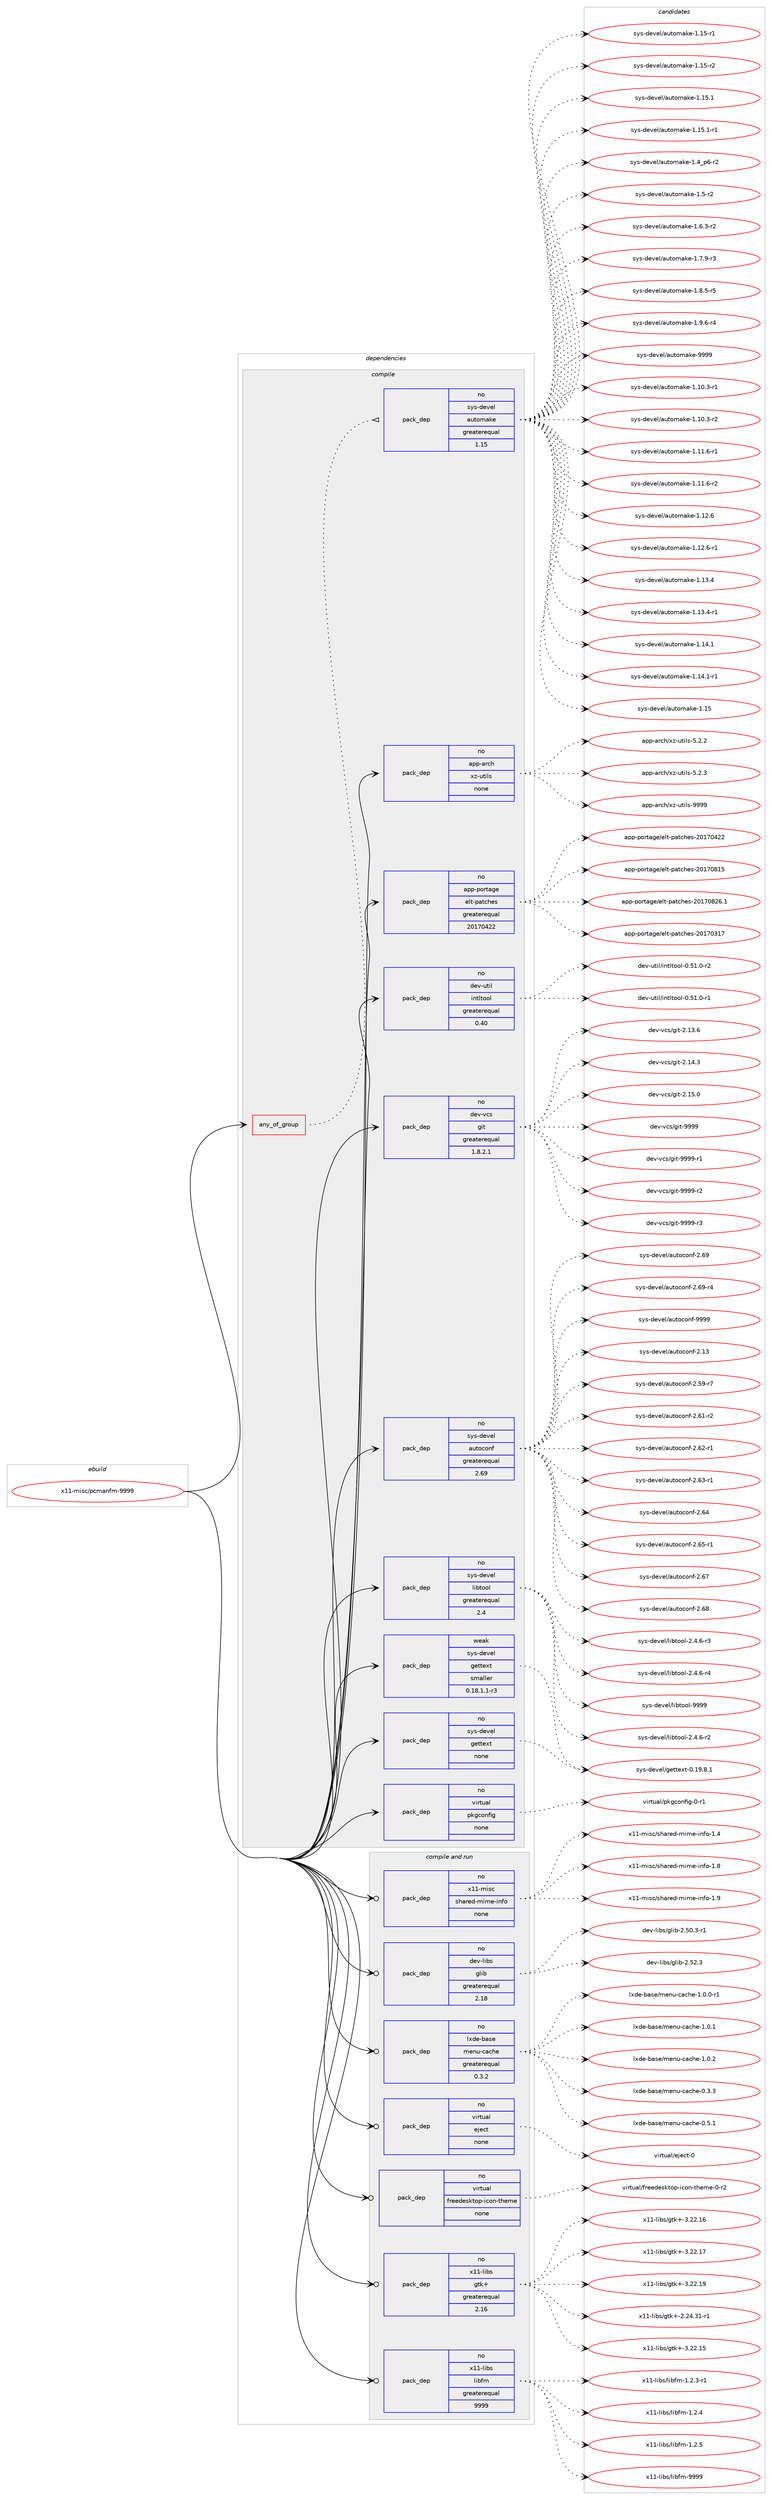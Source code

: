 digraph prolog {

# *************
# Graph options
# *************

newrank=true;
concentrate=true;
compound=true;
graph [rankdir=LR,fontname=Helvetica,fontsize=10,ranksep=1.5];#, ranksep=2.5, nodesep=0.2];
edge  [arrowhead=vee];
node  [fontname=Helvetica,fontsize=10];

# **********
# The ebuild
# **********

subgraph cluster_leftcol {
color=gray;
rank=same;
label=<<i>ebuild</i>>;
id [label="x11-misc/pcmanfm-9999", color=red, width=4, href="../x11-misc/pcmanfm-9999.svg"];
}

# ****************
# The dependencies
# ****************

subgraph cluster_midcol {
color=gray;
label=<<i>dependencies</i>>;
subgraph cluster_compile {
fillcolor="#eeeeee";
style=filled;
label=<<i>compile</i>>;
subgraph any9490 {
dependency523457 [label=<<TABLE BORDER="0" CELLBORDER="1" CELLSPACING="0" CELLPADDING="4"><TR><TD CELLPADDING="10">any_of_group</TD></TR></TABLE>>, shape=none, color=red];subgraph pack390421 {
dependency523458 [label=<<TABLE BORDER="0" CELLBORDER="1" CELLSPACING="0" CELLPADDING="4" WIDTH="220"><TR><TD ROWSPAN="6" CELLPADDING="30">pack_dep</TD></TR><TR><TD WIDTH="110">no</TD></TR><TR><TD>sys-devel</TD></TR><TR><TD>automake</TD></TR><TR><TD>greaterequal</TD></TR><TR><TD>1.15</TD></TR></TABLE>>, shape=none, color=blue];
}
dependency523457:e -> dependency523458:w [weight=20,style="dotted",arrowhead="oinv"];
}
id:e -> dependency523457:w [weight=20,style="solid",arrowhead="vee"];
subgraph pack390422 {
dependency523459 [label=<<TABLE BORDER="0" CELLBORDER="1" CELLSPACING="0" CELLPADDING="4" WIDTH="220"><TR><TD ROWSPAN="6" CELLPADDING="30">pack_dep</TD></TR><TR><TD WIDTH="110">no</TD></TR><TR><TD>app-arch</TD></TR><TR><TD>xz-utils</TD></TR><TR><TD>none</TD></TR><TR><TD></TD></TR></TABLE>>, shape=none, color=blue];
}
id:e -> dependency523459:w [weight=20,style="solid",arrowhead="vee"];
subgraph pack390423 {
dependency523460 [label=<<TABLE BORDER="0" CELLBORDER="1" CELLSPACING="0" CELLPADDING="4" WIDTH="220"><TR><TD ROWSPAN="6" CELLPADDING="30">pack_dep</TD></TR><TR><TD WIDTH="110">no</TD></TR><TR><TD>app-portage</TD></TR><TR><TD>elt-patches</TD></TR><TR><TD>greaterequal</TD></TR><TR><TD>20170422</TD></TR></TABLE>>, shape=none, color=blue];
}
id:e -> dependency523460:w [weight=20,style="solid",arrowhead="vee"];
subgraph pack390424 {
dependency523461 [label=<<TABLE BORDER="0" CELLBORDER="1" CELLSPACING="0" CELLPADDING="4" WIDTH="220"><TR><TD ROWSPAN="6" CELLPADDING="30">pack_dep</TD></TR><TR><TD WIDTH="110">no</TD></TR><TR><TD>dev-util</TD></TR><TR><TD>intltool</TD></TR><TR><TD>greaterequal</TD></TR><TR><TD>0.40</TD></TR></TABLE>>, shape=none, color=blue];
}
id:e -> dependency523461:w [weight=20,style="solid",arrowhead="vee"];
subgraph pack390425 {
dependency523462 [label=<<TABLE BORDER="0" CELLBORDER="1" CELLSPACING="0" CELLPADDING="4" WIDTH="220"><TR><TD ROWSPAN="6" CELLPADDING="30">pack_dep</TD></TR><TR><TD WIDTH="110">no</TD></TR><TR><TD>dev-vcs</TD></TR><TR><TD>git</TD></TR><TR><TD>greaterequal</TD></TR><TR><TD>1.8.2.1</TD></TR></TABLE>>, shape=none, color=blue];
}
id:e -> dependency523462:w [weight=20,style="solid",arrowhead="vee"];
subgraph pack390426 {
dependency523463 [label=<<TABLE BORDER="0" CELLBORDER="1" CELLSPACING="0" CELLPADDING="4" WIDTH="220"><TR><TD ROWSPAN="6" CELLPADDING="30">pack_dep</TD></TR><TR><TD WIDTH="110">no</TD></TR><TR><TD>sys-devel</TD></TR><TR><TD>autoconf</TD></TR><TR><TD>greaterequal</TD></TR><TR><TD>2.69</TD></TR></TABLE>>, shape=none, color=blue];
}
id:e -> dependency523463:w [weight=20,style="solid",arrowhead="vee"];
subgraph pack390427 {
dependency523464 [label=<<TABLE BORDER="0" CELLBORDER="1" CELLSPACING="0" CELLPADDING="4" WIDTH="220"><TR><TD ROWSPAN="6" CELLPADDING="30">pack_dep</TD></TR><TR><TD WIDTH="110">no</TD></TR><TR><TD>sys-devel</TD></TR><TR><TD>gettext</TD></TR><TR><TD>none</TD></TR><TR><TD></TD></TR></TABLE>>, shape=none, color=blue];
}
id:e -> dependency523464:w [weight=20,style="solid",arrowhead="vee"];
subgraph pack390428 {
dependency523465 [label=<<TABLE BORDER="0" CELLBORDER="1" CELLSPACING="0" CELLPADDING="4" WIDTH="220"><TR><TD ROWSPAN="6" CELLPADDING="30">pack_dep</TD></TR><TR><TD WIDTH="110">no</TD></TR><TR><TD>sys-devel</TD></TR><TR><TD>libtool</TD></TR><TR><TD>greaterequal</TD></TR><TR><TD>2.4</TD></TR></TABLE>>, shape=none, color=blue];
}
id:e -> dependency523465:w [weight=20,style="solid",arrowhead="vee"];
subgraph pack390429 {
dependency523466 [label=<<TABLE BORDER="0" CELLBORDER="1" CELLSPACING="0" CELLPADDING="4" WIDTH="220"><TR><TD ROWSPAN="6" CELLPADDING="30">pack_dep</TD></TR><TR><TD WIDTH="110">no</TD></TR><TR><TD>virtual</TD></TR><TR><TD>pkgconfig</TD></TR><TR><TD>none</TD></TR><TR><TD></TD></TR></TABLE>>, shape=none, color=blue];
}
id:e -> dependency523466:w [weight=20,style="solid",arrowhead="vee"];
subgraph pack390430 {
dependency523467 [label=<<TABLE BORDER="0" CELLBORDER="1" CELLSPACING="0" CELLPADDING="4" WIDTH="220"><TR><TD ROWSPAN="6" CELLPADDING="30">pack_dep</TD></TR><TR><TD WIDTH="110">weak</TD></TR><TR><TD>sys-devel</TD></TR><TR><TD>gettext</TD></TR><TR><TD>smaller</TD></TR><TR><TD>0.18.1.1-r3</TD></TR></TABLE>>, shape=none, color=blue];
}
id:e -> dependency523467:w [weight=20,style="solid",arrowhead="vee"];
}
subgraph cluster_compileandrun {
fillcolor="#eeeeee";
style=filled;
label=<<i>compile and run</i>>;
subgraph pack390431 {
dependency523468 [label=<<TABLE BORDER="0" CELLBORDER="1" CELLSPACING="0" CELLPADDING="4" WIDTH="220"><TR><TD ROWSPAN="6" CELLPADDING="30">pack_dep</TD></TR><TR><TD WIDTH="110">no</TD></TR><TR><TD>dev-libs</TD></TR><TR><TD>glib</TD></TR><TR><TD>greaterequal</TD></TR><TR><TD>2.18</TD></TR></TABLE>>, shape=none, color=blue];
}
id:e -> dependency523468:w [weight=20,style="solid",arrowhead="odotvee"];
subgraph pack390432 {
dependency523469 [label=<<TABLE BORDER="0" CELLBORDER="1" CELLSPACING="0" CELLPADDING="4" WIDTH="220"><TR><TD ROWSPAN="6" CELLPADDING="30">pack_dep</TD></TR><TR><TD WIDTH="110">no</TD></TR><TR><TD>lxde-base</TD></TR><TR><TD>menu-cache</TD></TR><TR><TD>greaterequal</TD></TR><TR><TD>0.3.2</TD></TR></TABLE>>, shape=none, color=blue];
}
id:e -> dependency523469:w [weight=20,style="solid",arrowhead="odotvee"];
subgraph pack390433 {
dependency523470 [label=<<TABLE BORDER="0" CELLBORDER="1" CELLSPACING="0" CELLPADDING="4" WIDTH="220"><TR><TD ROWSPAN="6" CELLPADDING="30">pack_dep</TD></TR><TR><TD WIDTH="110">no</TD></TR><TR><TD>virtual</TD></TR><TR><TD>eject</TD></TR><TR><TD>none</TD></TR><TR><TD></TD></TR></TABLE>>, shape=none, color=blue];
}
id:e -> dependency523470:w [weight=20,style="solid",arrowhead="odotvee"];
subgraph pack390434 {
dependency523471 [label=<<TABLE BORDER="0" CELLBORDER="1" CELLSPACING="0" CELLPADDING="4" WIDTH="220"><TR><TD ROWSPAN="6" CELLPADDING="30">pack_dep</TD></TR><TR><TD WIDTH="110">no</TD></TR><TR><TD>virtual</TD></TR><TR><TD>freedesktop-icon-theme</TD></TR><TR><TD>none</TD></TR><TR><TD></TD></TR></TABLE>>, shape=none, color=blue];
}
id:e -> dependency523471:w [weight=20,style="solid",arrowhead="odotvee"];
subgraph pack390435 {
dependency523472 [label=<<TABLE BORDER="0" CELLBORDER="1" CELLSPACING="0" CELLPADDING="4" WIDTH="220"><TR><TD ROWSPAN="6" CELLPADDING="30">pack_dep</TD></TR><TR><TD WIDTH="110">no</TD></TR><TR><TD>x11-libs</TD></TR><TR><TD>gtk+</TD></TR><TR><TD>greaterequal</TD></TR><TR><TD>2.16</TD></TR></TABLE>>, shape=none, color=blue];
}
id:e -> dependency523472:w [weight=20,style="solid",arrowhead="odotvee"];
subgraph pack390436 {
dependency523473 [label=<<TABLE BORDER="0" CELLBORDER="1" CELLSPACING="0" CELLPADDING="4" WIDTH="220"><TR><TD ROWSPAN="6" CELLPADDING="30">pack_dep</TD></TR><TR><TD WIDTH="110">no</TD></TR><TR><TD>x11-libs</TD></TR><TR><TD>libfm</TD></TR><TR><TD>greaterequal</TD></TR><TR><TD>9999</TD></TR></TABLE>>, shape=none, color=blue];
}
id:e -> dependency523473:w [weight=20,style="solid",arrowhead="odotvee"];
subgraph pack390437 {
dependency523474 [label=<<TABLE BORDER="0" CELLBORDER="1" CELLSPACING="0" CELLPADDING="4" WIDTH="220"><TR><TD ROWSPAN="6" CELLPADDING="30">pack_dep</TD></TR><TR><TD WIDTH="110">no</TD></TR><TR><TD>x11-misc</TD></TR><TR><TD>shared-mime-info</TD></TR><TR><TD>none</TD></TR><TR><TD></TD></TR></TABLE>>, shape=none, color=blue];
}
id:e -> dependency523474:w [weight=20,style="solid",arrowhead="odotvee"];
}
subgraph cluster_run {
fillcolor="#eeeeee";
style=filled;
label=<<i>run</i>>;
}
}

# **************
# The candidates
# **************

subgraph cluster_choices {
rank=same;
color=gray;
label=<<i>candidates</i>>;

subgraph choice390421 {
color=black;
nodesep=1;
choice11512111545100101118101108479711711611110997107101454946494846514511449 [label="sys-devel/automake-1.10.3-r1", color=red, width=4,href="../sys-devel/automake-1.10.3-r1.svg"];
choice11512111545100101118101108479711711611110997107101454946494846514511450 [label="sys-devel/automake-1.10.3-r2", color=red, width=4,href="../sys-devel/automake-1.10.3-r2.svg"];
choice11512111545100101118101108479711711611110997107101454946494946544511449 [label="sys-devel/automake-1.11.6-r1", color=red, width=4,href="../sys-devel/automake-1.11.6-r1.svg"];
choice11512111545100101118101108479711711611110997107101454946494946544511450 [label="sys-devel/automake-1.11.6-r2", color=red, width=4,href="../sys-devel/automake-1.11.6-r2.svg"];
choice1151211154510010111810110847971171161111099710710145494649504654 [label="sys-devel/automake-1.12.6", color=red, width=4,href="../sys-devel/automake-1.12.6.svg"];
choice11512111545100101118101108479711711611110997107101454946495046544511449 [label="sys-devel/automake-1.12.6-r1", color=red, width=4,href="../sys-devel/automake-1.12.6-r1.svg"];
choice1151211154510010111810110847971171161111099710710145494649514652 [label="sys-devel/automake-1.13.4", color=red, width=4,href="../sys-devel/automake-1.13.4.svg"];
choice11512111545100101118101108479711711611110997107101454946495146524511449 [label="sys-devel/automake-1.13.4-r1", color=red, width=4,href="../sys-devel/automake-1.13.4-r1.svg"];
choice1151211154510010111810110847971171161111099710710145494649524649 [label="sys-devel/automake-1.14.1", color=red, width=4,href="../sys-devel/automake-1.14.1.svg"];
choice11512111545100101118101108479711711611110997107101454946495246494511449 [label="sys-devel/automake-1.14.1-r1", color=red, width=4,href="../sys-devel/automake-1.14.1-r1.svg"];
choice115121115451001011181011084797117116111109971071014549464953 [label="sys-devel/automake-1.15", color=red, width=4,href="../sys-devel/automake-1.15.svg"];
choice1151211154510010111810110847971171161111099710710145494649534511449 [label="sys-devel/automake-1.15-r1", color=red, width=4,href="../sys-devel/automake-1.15-r1.svg"];
choice1151211154510010111810110847971171161111099710710145494649534511450 [label="sys-devel/automake-1.15-r2", color=red, width=4,href="../sys-devel/automake-1.15-r2.svg"];
choice1151211154510010111810110847971171161111099710710145494649534649 [label="sys-devel/automake-1.15.1", color=red, width=4,href="../sys-devel/automake-1.15.1.svg"];
choice11512111545100101118101108479711711611110997107101454946495346494511449 [label="sys-devel/automake-1.15.1-r1", color=red, width=4,href="../sys-devel/automake-1.15.1-r1.svg"];
choice115121115451001011181011084797117116111109971071014549465295112544511450 [label="sys-devel/automake-1.4_p6-r2", color=red, width=4,href="../sys-devel/automake-1.4_p6-r2.svg"];
choice11512111545100101118101108479711711611110997107101454946534511450 [label="sys-devel/automake-1.5-r2", color=red, width=4,href="../sys-devel/automake-1.5-r2.svg"];
choice115121115451001011181011084797117116111109971071014549465446514511450 [label="sys-devel/automake-1.6.3-r2", color=red, width=4,href="../sys-devel/automake-1.6.3-r2.svg"];
choice115121115451001011181011084797117116111109971071014549465546574511451 [label="sys-devel/automake-1.7.9-r3", color=red, width=4,href="../sys-devel/automake-1.7.9-r3.svg"];
choice115121115451001011181011084797117116111109971071014549465646534511453 [label="sys-devel/automake-1.8.5-r5", color=red, width=4,href="../sys-devel/automake-1.8.5-r5.svg"];
choice115121115451001011181011084797117116111109971071014549465746544511452 [label="sys-devel/automake-1.9.6-r4", color=red, width=4,href="../sys-devel/automake-1.9.6-r4.svg"];
choice115121115451001011181011084797117116111109971071014557575757 [label="sys-devel/automake-9999", color=red, width=4,href="../sys-devel/automake-9999.svg"];
dependency523458:e -> choice11512111545100101118101108479711711611110997107101454946494846514511449:w [style=dotted,weight="100"];
dependency523458:e -> choice11512111545100101118101108479711711611110997107101454946494846514511450:w [style=dotted,weight="100"];
dependency523458:e -> choice11512111545100101118101108479711711611110997107101454946494946544511449:w [style=dotted,weight="100"];
dependency523458:e -> choice11512111545100101118101108479711711611110997107101454946494946544511450:w [style=dotted,weight="100"];
dependency523458:e -> choice1151211154510010111810110847971171161111099710710145494649504654:w [style=dotted,weight="100"];
dependency523458:e -> choice11512111545100101118101108479711711611110997107101454946495046544511449:w [style=dotted,weight="100"];
dependency523458:e -> choice1151211154510010111810110847971171161111099710710145494649514652:w [style=dotted,weight="100"];
dependency523458:e -> choice11512111545100101118101108479711711611110997107101454946495146524511449:w [style=dotted,weight="100"];
dependency523458:e -> choice1151211154510010111810110847971171161111099710710145494649524649:w [style=dotted,weight="100"];
dependency523458:e -> choice11512111545100101118101108479711711611110997107101454946495246494511449:w [style=dotted,weight="100"];
dependency523458:e -> choice115121115451001011181011084797117116111109971071014549464953:w [style=dotted,weight="100"];
dependency523458:e -> choice1151211154510010111810110847971171161111099710710145494649534511449:w [style=dotted,weight="100"];
dependency523458:e -> choice1151211154510010111810110847971171161111099710710145494649534511450:w [style=dotted,weight="100"];
dependency523458:e -> choice1151211154510010111810110847971171161111099710710145494649534649:w [style=dotted,weight="100"];
dependency523458:e -> choice11512111545100101118101108479711711611110997107101454946495346494511449:w [style=dotted,weight="100"];
dependency523458:e -> choice115121115451001011181011084797117116111109971071014549465295112544511450:w [style=dotted,weight="100"];
dependency523458:e -> choice11512111545100101118101108479711711611110997107101454946534511450:w [style=dotted,weight="100"];
dependency523458:e -> choice115121115451001011181011084797117116111109971071014549465446514511450:w [style=dotted,weight="100"];
dependency523458:e -> choice115121115451001011181011084797117116111109971071014549465546574511451:w [style=dotted,weight="100"];
dependency523458:e -> choice115121115451001011181011084797117116111109971071014549465646534511453:w [style=dotted,weight="100"];
dependency523458:e -> choice115121115451001011181011084797117116111109971071014549465746544511452:w [style=dotted,weight="100"];
dependency523458:e -> choice115121115451001011181011084797117116111109971071014557575757:w [style=dotted,weight="100"];
}
subgraph choice390422 {
color=black;
nodesep=1;
choice971121124597114991044712012245117116105108115455346504650 [label="app-arch/xz-utils-5.2.2", color=red, width=4,href="../app-arch/xz-utils-5.2.2.svg"];
choice971121124597114991044712012245117116105108115455346504651 [label="app-arch/xz-utils-5.2.3", color=red, width=4,href="../app-arch/xz-utils-5.2.3.svg"];
choice9711211245971149910447120122451171161051081154557575757 [label="app-arch/xz-utils-9999", color=red, width=4,href="../app-arch/xz-utils-9999.svg"];
dependency523459:e -> choice971121124597114991044712012245117116105108115455346504650:w [style=dotted,weight="100"];
dependency523459:e -> choice971121124597114991044712012245117116105108115455346504651:w [style=dotted,weight="100"];
dependency523459:e -> choice9711211245971149910447120122451171161051081154557575757:w [style=dotted,weight="100"];
}
subgraph choice390423 {
color=black;
nodesep=1;
choice97112112451121111141169710310147101108116451129711699104101115455048495548514955 [label="app-portage/elt-patches-20170317", color=red, width=4,href="../app-portage/elt-patches-20170317.svg"];
choice97112112451121111141169710310147101108116451129711699104101115455048495548525050 [label="app-portage/elt-patches-20170422", color=red, width=4,href="../app-portage/elt-patches-20170422.svg"];
choice97112112451121111141169710310147101108116451129711699104101115455048495548564953 [label="app-portage/elt-patches-20170815", color=red, width=4,href="../app-portage/elt-patches-20170815.svg"];
choice971121124511211111411697103101471011081164511297116991041011154550484955485650544649 [label="app-portage/elt-patches-20170826.1", color=red, width=4,href="../app-portage/elt-patches-20170826.1.svg"];
dependency523460:e -> choice97112112451121111141169710310147101108116451129711699104101115455048495548514955:w [style=dotted,weight="100"];
dependency523460:e -> choice97112112451121111141169710310147101108116451129711699104101115455048495548525050:w [style=dotted,weight="100"];
dependency523460:e -> choice97112112451121111141169710310147101108116451129711699104101115455048495548564953:w [style=dotted,weight="100"];
dependency523460:e -> choice971121124511211111411697103101471011081164511297116991041011154550484955485650544649:w [style=dotted,weight="100"];
}
subgraph choice390424 {
color=black;
nodesep=1;
choice1001011184511711610510847105110116108116111111108454846534946484511449 [label="dev-util/intltool-0.51.0-r1", color=red, width=4,href="../dev-util/intltool-0.51.0-r1.svg"];
choice1001011184511711610510847105110116108116111111108454846534946484511450 [label="dev-util/intltool-0.51.0-r2", color=red, width=4,href="../dev-util/intltool-0.51.0-r2.svg"];
dependency523461:e -> choice1001011184511711610510847105110116108116111111108454846534946484511449:w [style=dotted,weight="100"];
dependency523461:e -> choice1001011184511711610510847105110116108116111111108454846534946484511450:w [style=dotted,weight="100"];
}
subgraph choice390425 {
color=black;
nodesep=1;
choice10010111845118991154710310511645504649514654 [label="dev-vcs/git-2.13.6", color=red, width=4,href="../dev-vcs/git-2.13.6.svg"];
choice10010111845118991154710310511645504649524651 [label="dev-vcs/git-2.14.3", color=red, width=4,href="../dev-vcs/git-2.14.3.svg"];
choice10010111845118991154710310511645504649534648 [label="dev-vcs/git-2.15.0", color=red, width=4,href="../dev-vcs/git-2.15.0.svg"];
choice1001011184511899115471031051164557575757 [label="dev-vcs/git-9999", color=red, width=4,href="../dev-vcs/git-9999.svg"];
choice10010111845118991154710310511645575757574511449 [label="dev-vcs/git-9999-r1", color=red, width=4,href="../dev-vcs/git-9999-r1.svg"];
choice10010111845118991154710310511645575757574511450 [label="dev-vcs/git-9999-r2", color=red, width=4,href="../dev-vcs/git-9999-r2.svg"];
choice10010111845118991154710310511645575757574511451 [label="dev-vcs/git-9999-r3", color=red, width=4,href="../dev-vcs/git-9999-r3.svg"];
dependency523462:e -> choice10010111845118991154710310511645504649514654:w [style=dotted,weight="100"];
dependency523462:e -> choice10010111845118991154710310511645504649524651:w [style=dotted,weight="100"];
dependency523462:e -> choice10010111845118991154710310511645504649534648:w [style=dotted,weight="100"];
dependency523462:e -> choice1001011184511899115471031051164557575757:w [style=dotted,weight="100"];
dependency523462:e -> choice10010111845118991154710310511645575757574511449:w [style=dotted,weight="100"];
dependency523462:e -> choice10010111845118991154710310511645575757574511450:w [style=dotted,weight="100"];
dependency523462:e -> choice10010111845118991154710310511645575757574511451:w [style=dotted,weight="100"];
}
subgraph choice390426 {
color=black;
nodesep=1;
choice115121115451001011181011084797117116111991111101024550464951 [label="sys-devel/autoconf-2.13", color=red, width=4,href="../sys-devel/autoconf-2.13.svg"];
choice1151211154510010111810110847971171161119911111010245504653574511455 [label="sys-devel/autoconf-2.59-r7", color=red, width=4,href="../sys-devel/autoconf-2.59-r7.svg"];
choice1151211154510010111810110847971171161119911111010245504654494511450 [label="sys-devel/autoconf-2.61-r2", color=red, width=4,href="../sys-devel/autoconf-2.61-r2.svg"];
choice1151211154510010111810110847971171161119911111010245504654504511449 [label="sys-devel/autoconf-2.62-r1", color=red, width=4,href="../sys-devel/autoconf-2.62-r1.svg"];
choice1151211154510010111810110847971171161119911111010245504654514511449 [label="sys-devel/autoconf-2.63-r1", color=red, width=4,href="../sys-devel/autoconf-2.63-r1.svg"];
choice115121115451001011181011084797117116111991111101024550465452 [label="sys-devel/autoconf-2.64", color=red, width=4,href="../sys-devel/autoconf-2.64.svg"];
choice1151211154510010111810110847971171161119911111010245504654534511449 [label="sys-devel/autoconf-2.65-r1", color=red, width=4,href="../sys-devel/autoconf-2.65-r1.svg"];
choice115121115451001011181011084797117116111991111101024550465455 [label="sys-devel/autoconf-2.67", color=red, width=4,href="../sys-devel/autoconf-2.67.svg"];
choice115121115451001011181011084797117116111991111101024550465456 [label="sys-devel/autoconf-2.68", color=red, width=4,href="../sys-devel/autoconf-2.68.svg"];
choice115121115451001011181011084797117116111991111101024550465457 [label="sys-devel/autoconf-2.69", color=red, width=4,href="../sys-devel/autoconf-2.69.svg"];
choice1151211154510010111810110847971171161119911111010245504654574511452 [label="sys-devel/autoconf-2.69-r4", color=red, width=4,href="../sys-devel/autoconf-2.69-r4.svg"];
choice115121115451001011181011084797117116111991111101024557575757 [label="sys-devel/autoconf-9999", color=red, width=4,href="../sys-devel/autoconf-9999.svg"];
dependency523463:e -> choice115121115451001011181011084797117116111991111101024550464951:w [style=dotted,weight="100"];
dependency523463:e -> choice1151211154510010111810110847971171161119911111010245504653574511455:w [style=dotted,weight="100"];
dependency523463:e -> choice1151211154510010111810110847971171161119911111010245504654494511450:w [style=dotted,weight="100"];
dependency523463:e -> choice1151211154510010111810110847971171161119911111010245504654504511449:w [style=dotted,weight="100"];
dependency523463:e -> choice1151211154510010111810110847971171161119911111010245504654514511449:w [style=dotted,weight="100"];
dependency523463:e -> choice115121115451001011181011084797117116111991111101024550465452:w [style=dotted,weight="100"];
dependency523463:e -> choice1151211154510010111810110847971171161119911111010245504654534511449:w [style=dotted,weight="100"];
dependency523463:e -> choice115121115451001011181011084797117116111991111101024550465455:w [style=dotted,weight="100"];
dependency523463:e -> choice115121115451001011181011084797117116111991111101024550465456:w [style=dotted,weight="100"];
dependency523463:e -> choice115121115451001011181011084797117116111991111101024550465457:w [style=dotted,weight="100"];
dependency523463:e -> choice1151211154510010111810110847971171161119911111010245504654574511452:w [style=dotted,weight="100"];
dependency523463:e -> choice115121115451001011181011084797117116111991111101024557575757:w [style=dotted,weight="100"];
}
subgraph choice390427 {
color=black;
nodesep=1;
choice1151211154510010111810110847103101116116101120116454846495746564649 [label="sys-devel/gettext-0.19.8.1", color=red, width=4,href="../sys-devel/gettext-0.19.8.1.svg"];
dependency523464:e -> choice1151211154510010111810110847103101116116101120116454846495746564649:w [style=dotted,weight="100"];
}
subgraph choice390428 {
color=black;
nodesep=1;
choice1151211154510010111810110847108105981161111111084550465246544511450 [label="sys-devel/libtool-2.4.6-r2", color=red, width=4,href="../sys-devel/libtool-2.4.6-r2.svg"];
choice1151211154510010111810110847108105981161111111084550465246544511451 [label="sys-devel/libtool-2.4.6-r3", color=red, width=4,href="../sys-devel/libtool-2.4.6-r3.svg"];
choice1151211154510010111810110847108105981161111111084550465246544511452 [label="sys-devel/libtool-2.4.6-r4", color=red, width=4,href="../sys-devel/libtool-2.4.6-r4.svg"];
choice1151211154510010111810110847108105981161111111084557575757 [label="sys-devel/libtool-9999", color=red, width=4,href="../sys-devel/libtool-9999.svg"];
dependency523465:e -> choice1151211154510010111810110847108105981161111111084550465246544511450:w [style=dotted,weight="100"];
dependency523465:e -> choice1151211154510010111810110847108105981161111111084550465246544511451:w [style=dotted,weight="100"];
dependency523465:e -> choice1151211154510010111810110847108105981161111111084550465246544511452:w [style=dotted,weight="100"];
dependency523465:e -> choice1151211154510010111810110847108105981161111111084557575757:w [style=dotted,weight="100"];
}
subgraph choice390429 {
color=black;
nodesep=1;
choice11810511411611797108471121071039911111010210510345484511449 [label="virtual/pkgconfig-0-r1", color=red, width=4,href="../virtual/pkgconfig-0-r1.svg"];
dependency523466:e -> choice11810511411611797108471121071039911111010210510345484511449:w [style=dotted,weight="100"];
}
subgraph choice390430 {
color=black;
nodesep=1;
choice1151211154510010111810110847103101116116101120116454846495746564649 [label="sys-devel/gettext-0.19.8.1", color=red, width=4,href="../sys-devel/gettext-0.19.8.1.svg"];
dependency523467:e -> choice1151211154510010111810110847103101116116101120116454846495746564649:w [style=dotted,weight="100"];
}
subgraph choice390431 {
color=black;
nodesep=1;
choice10010111845108105981154710310810598455046534846514511449 [label="dev-libs/glib-2.50.3-r1", color=red, width=4,href="../dev-libs/glib-2.50.3-r1.svg"];
choice1001011184510810598115471031081059845504653504651 [label="dev-libs/glib-2.52.3", color=red, width=4,href="../dev-libs/glib-2.52.3.svg"];
dependency523468:e -> choice10010111845108105981154710310810598455046534846514511449:w [style=dotted,weight="100"];
dependency523468:e -> choice1001011184510810598115471031081059845504653504651:w [style=dotted,weight="100"];
}
subgraph choice390432 {
color=black;
nodesep=1;
choice1081201001014598971151014710910111011745999799104101454846514651 [label="lxde-base/menu-cache-0.3.3", color=red, width=4,href="../lxde-base/menu-cache-0.3.3.svg"];
choice1081201001014598971151014710910111011745999799104101454846534649 [label="lxde-base/menu-cache-0.5.1", color=red, width=4,href="../lxde-base/menu-cache-0.5.1.svg"];
choice10812010010145989711510147109101110117459997991041014549464846484511449 [label="lxde-base/menu-cache-1.0.0-r1", color=red, width=4,href="../lxde-base/menu-cache-1.0.0-r1.svg"];
choice1081201001014598971151014710910111011745999799104101454946484649 [label="lxde-base/menu-cache-1.0.1", color=red, width=4,href="../lxde-base/menu-cache-1.0.1.svg"];
choice1081201001014598971151014710910111011745999799104101454946484650 [label="lxde-base/menu-cache-1.0.2", color=red, width=4,href="../lxde-base/menu-cache-1.0.2.svg"];
dependency523469:e -> choice1081201001014598971151014710910111011745999799104101454846514651:w [style=dotted,weight="100"];
dependency523469:e -> choice1081201001014598971151014710910111011745999799104101454846534649:w [style=dotted,weight="100"];
dependency523469:e -> choice10812010010145989711510147109101110117459997991041014549464846484511449:w [style=dotted,weight="100"];
dependency523469:e -> choice1081201001014598971151014710910111011745999799104101454946484649:w [style=dotted,weight="100"];
dependency523469:e -> choice1081201001014598971151014710910111011745999799104101454946484650:w [style=dotted,weight="100"];
}
subgraph choice390433 {
color=black;
nodesep=1;
choice1181051141161179710847101106101991164548 [label="virtual/eject-0", color=red, width=4,href="../virtual/eject-0.svg"];
dependency523470:e -> choice1181051141161179710847101106101991164548:w [style=dotted,weight="100"];
}
subgraph choice390434 {
color=black;
nodesep=1;
choice118105114116117971084710211410110110010111510711611111245105991111104511610410110910145484511450 [label="virtual/freedesktop-icon-theme-0-r2", color=red, width=4,href="../virtual/freedesktop-icon-theme-0-r2.svg"];
dependency523471:e -> choice118105114116117971084710211410110110010111510711611111245105991111104511610410110910145484511450:w [style=dotted,weight="100"];
}
subgraph choice390435 {
color=black;
nodesep=1;
choice12049494510810598115471031161074345504650524651494511449 [label="x11-libs/gtk+-2.24.31-r1", color=red, width=4,href="../x11-libs/gtk+-2.24.31-r1.svg"];
choice1204949451081059811547103116107434551465050464953 [label="x11-libs/gtk+-3.22.15", color=red, width=4,href="../x11-libs/gtk+-3.22.15.svg"];
choice1204949451081059811547103116107434551465050464954 [label="x11-libs/gtk+-3.22.16", color=red, width=4,href="../x11-libs/gtk+-3.22.16.svg"];
choice1204949451081059811547103116107434551465050464955 [label="x11-libs/gtk+-3.22.17", color=red, width=4,href="../x11-libs/gtk+-3.22.17.svg"];
choice1204949451081059811547103116107434551465050464957 [label="x11-libs/gtk+-3.22.19", color=red, width=4,href="../x11-libs/gtk+-3.22.19.svg"];
dependency523472:e -> choice12049494510810598115471031161074345504650524651494511449:w [style=dotted,weight="100"];
dependency523472:e -> choice1204949451081059811547103116107434551465050464953:w [style=dotted,weight="100"];
dependency523472:e -> choice1204949451081059811547103116107434551465050464954:w [style=dotted,weight="100"];
dependency523472:e -> choice1204949451081059811547103116107434551465050464955:w [style=dotted,weight="100"];
dependency523472:e -> choice1204949451081059811547103116107434551465050464957:w [style=dotted,weight="100"];
}
subgraph choice390436 {
color=black;
nodesep=1;
choice1204949451081059811547108105981021094549465046514511449 [label="x11-libs/libfm-1.2.3-r1", color=red, width=4,href="../x11-libs/libfm-1.2.3-r1.svg"];
choice120494945108105981154710810598102109454946504652 [label="x11-libs/libfm-1.2.4", color=red, width=4,href="../x11-libs/libfm-1.2.4.svg"];
choice120494945108105981154710810598102109454946504653 [label="x11-libs/libfm-1.2.5", color=red, width=4,href="../x11-libs/libfm-1.2.5.svg"];
choice1204949451081059811547108105981021094557575757 [label="x11-libs/libfm-9999", color=red, width=4,href="../x11-libs/libfm-9999.svg"];
dependency523473:e -> choice1204949451081059811547108105981021094549465046514511449:w [style=dotted,weight="100"];
dependency523473:e -> choice120494945108105981154710810598102109454946504652:w [style=dotted,weight="100"];
dependency523473:e -> choice120494945108105981154710810598102109454946504653:w [style=dotted,weight="100"];
dependency523473:e -> choice1204949451081059811547108105981021094557575757:w [style=dotted,weight="100"];
}
subgraph choice390437 {
color=black;
nodesep=1;
choice120494945109105115994711510497114101100451091051091014510511010211145494652 [label="x11-misc/shared-mime-info-1.4", color=red, width=4,href="../x11-misc/shared-mime-info-1.4.svg"];
choice120494945109105115994711510497114101100451091051091014510511010211145494656 [label="x11-misc/shared-mime-info-1.8", color=red, width=4,href="../x11-misc/shared-mime-info-1.8.svg"];
choice120494945109105115994711510497114101100451091051091014510511010211145494657 [label="x11-misc/shared-mime-info-1.9", color=red, width=4,href="../x11-misc/shared-mime-info-1.9.svg"];
dependency523474:e -> choice120494945109105115994711510497114101100451091051091014510511010211145494652:w [style=dotted,weight="100"];
dependency523474:e -> choice120494945109105115994711510497114101100451091051091014510511010211145494656:w [style=dotted,weight="100"];
dependency523474:e -> choice120494945109105115994711510497114101100451091051091014510511010211145494657:w [style=dotted,weight="100"];
}
}

}
